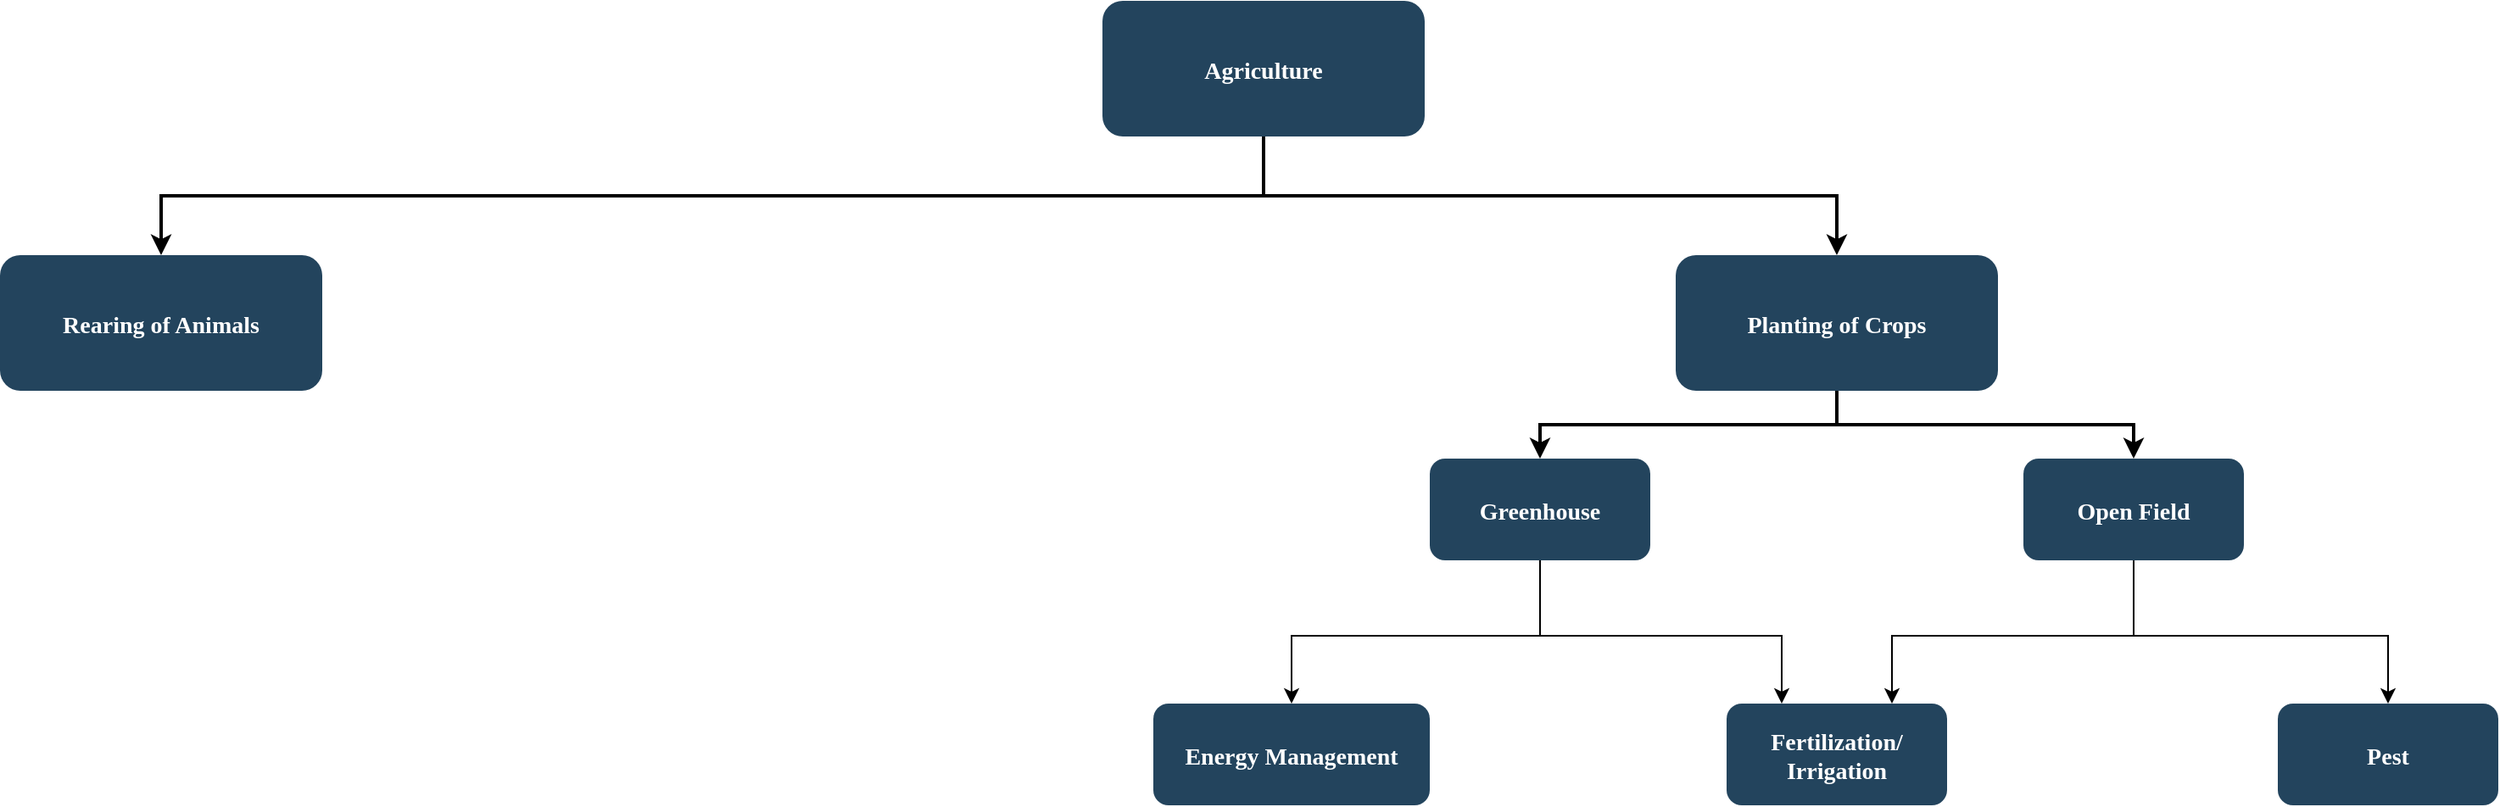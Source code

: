 <mxfile version="23.1.6" type="github">
  <diagram name="Page-1" id="2c0d36ab-eaac-3732-788b-9136903baeff">
    <mxGraphModel dx="2066" dy="1153" grid="1" gridSize="10" guides="1" tooltips="1" connect="1" arrows="1" fold="1" page="1" pageScale="1.5" pageWidth="1169" pageHeight="827" background="none" math="0" shadow="0">
      <root>
        <mxCell id="0" />
        <mxCell id="1" parent="0" />
        <mxCell id="2" value="Agriculture" style="rounded=1;fillColor=#23445D;gradientColor=none;strokeColor=none;fontColor=#FFFFFF;fontStyle=1;fontFamily=Tahoma;fontSize=14" parent="1" vertex="1">
          <mxGeometry x="757" y="185.5" width="190" height="80" as="geometry" />
        </mxCell>
        <mxCell id="4" value="Planting of Crops" style="rounded=1;fillColor=#23445D;gradientColor=none;strokeColor=none;fontColor=#FFFFFF;fontStyle=1;fontFamily=Tahoma;fontSize=14" parent="1" vertex="1">
          <mxGeometry x="1095.0" y="335.5" width="190" height="80" as="geometry" />
        </mxCell>
        <mxCell id="9" value="" style="edgeStyle=elbowEdgeStyle;elbow=vertical;strokeWidth=2;rounded=0" parent="1" source="2" target="4" edge="1">
          <mxGeometry x="337" y="215.5" width="100" height="100" as="geometry">
            <mxPoint x="337" y="315.5" as="sourcePoint" />
            <mxPoint x="437" y="215.5" as="targetPoint" />
          </mxGeometry>
        </mxCell>
        <mxCell id="13" value="Rearing of Animals" style="rounded=1;fillColor=#23445D;gradientColor=none;strokeColor=none;fontColor=#FFFFFF;fontStyle=1;fontFamily=Tahoma;fontSize=14" parent="1" vertex="1">
          <mxGeometry x="107" y="335.5" width="190" height="80" as="geometry" />
        </mxCell>
        <mxCell id="VdHDK7d5ku64aUJpAuBf-129" style="edgeStyle=orthogonalEdgeStyle;rounded=0;orthogonalLoop=1;jettySize=auto;html=1;exitX=0.5;exitY=1;exitDx=0;exitDy=0;entryX=0.25;entryY=0;entryDx=0;entryDy=0;" edge="1" parent="1" source="44" target="53">
          <mxGeometry relative="1" as="geometry">
            <Array as="points">
              <mxPoint x="1015" y="560" />
              <mxPoint x="1158" y="560" />
            </Array>
          </mxGeometry>
        </mxCell>
        <mxCell id="VdHDK7d5ku64aUJpAuBf-130" style="edgeStyle=orthogonalEdgeStyle;rounded=0;orthogonalLoop=1;jettySize=auto;html=1;exitX=0.5;exitY=1;exitDx=0;exitDy=0;entryX=0.5;entryY=0;entryDx=0;entryDy=0;" edge="1" parent="1" source="44" target="VdHDK7d5ku64aUJpAuBf-128">
          <mxGeometry relative="1" as="geometry">
            <Array as="points">
              <mxPoint x="1015" y="560" />
              <mxPoint x="869" y="560" />
            </Array>
          </mxGeometry>
        </mxCell>
        <mxCell id="44" value="Greenhouse" style="rounded=1;fillColor=#23445D;gradientColor=none;strokeColor=none;fontColor=#FFFFFF;fontStyle=1;fontFamily=Tahoma;fontSize=14" parent="1" vertex="1">
          <mxGeometry x="950" y="455.5" width="130" height="60" as="geometry" />
        </mxCell>
        <mxCell id="VdHDK7d5ku64aUJpAuBf-126" style="edgeStyle=orthogonalEdgeStyle;rounded=0;orthogonalLoop=1;jettySize=auto;html=1;exitX=0.5;exitY=1;exitDx=0;exitDy=0;entryX=0.75;entryY=0;entryDx=0;entryDy=0;" edge="1" parent="1" source="52" target="53">
          <mxGeometry relative="1" as="geometry">
            <Array as="points">
              <mxPoint x="1365" y="560" />
              <mxPoint x="1223" y="560" />
            </Array>
          </mxGeometry>
        </mxCell>
        <mxCell id="VdHDK7d5ku64aUJpAuBf-127" style="edgeStyle=orthogonalEdgeStyle;rounded=0;orthogonalLoop=1;jettySize=auto;html=1;exitX=0.5;exitY=1;exitDx=0;exitDy=0;entryX=0.5;entryY=0;entryDx=0;entryDy=0;" edge="1" parent="1" source="52" target="VdHDK7d5ku64aUJpAuBf-125">
          <mxGeometry relative="1" as="geometry">
            <Array as="points">
              <mxPoint x="1365" y="560" />
              <mxPoint x="1515" y="560" />
            </Array>
          </mxGeometry>
        </mxCell>
        <mxCell id="52" value="Open Field" style="rounded=1;fillColor=#23445D;gradientColor=none;strokeColor=none;fontColor=#FFFFFF;fontStyle=1;fontFamily=Tahoma;fontSize=14" parent="1" vertex="1">
          <mxGeometry x="1300" y="455.5" width="130" height="60" as="geometry" />
        </mxCell>
        <mxCell id="53" value="Fertilization/&#xa;Irrigation" style="rounded=1;fillColor=#23445D;gradientColor=none;strokeColor=none;fontColor=#FFFFFF;fontStyle=1;fontFamily=Tahoma;fontSize=14" parent="1" vertex="1">
          <mxGeometry x="1125" y="600" width="130" height="60" as="geometry" />
        </mxCell>
        <mxCell id="61" value="" style="edgeStyle=elbowEdgeStyle;elbow=vertical;strokeWidth=2;rounded=0" parent="1" source="2" target="13" edge="1">
          <mxGeometry x="-23" y="135.5" width="100" height="100" as="geometry">
            <mxPoint x="-23" y="235.5" as="sourcePoint" />
            <mxPoint x="77" y="135.5" as="targetPoint" />
          </mxGeometry>
        </mxCell>
        <mxCell id="105" value="" style="edgeStyle=elbowEdgeStyle;elbow=vertical;strokeWidth=2;rounded=0" parent="1" source="4" target="44" edge="1">
          <mxGeometry x="-23" y="135.5" width="100" height="100" as="geometry">
            <mxPoint x="-290" y="235.5" as="sourcePoint" />
            <mxPoint x="-190" y="135.5" as="targetPoint" />
          </mxGeometry>
        </mxCell>
        <mxCell id="106" value="" style="edgeStyle=elbowEdgeStyle;elbow=vertical;strokeWidth=2;rounded=0" parent="1" source="4" target="52" edge="1">
          <mxGeometry x="-23" y="135.5" width="100" height="100" as="geometry">
            <mxPoint x="-290" y="235.5" as="sourcePoint" />
            <mxPoint x="-190" y="135.5" as="targetPoint" />
          </mxGeometry>
        </mxCell>
        <mxCell id="VdHDK7d5ku64aUJpAuBf-125" value="Pest" style="rounded=1;fillColor=#23445D;gradientColor=none;strokeColor=none;fontColor=#FFFFFF;fontStyle=1;fontFamily=Tahoma;fontSize=14" vertex="1" parent="1">
          <mxGeometry x="1450" y="600" width="130" height="60" as="geometry" />
        </mxCell>
        <mxCell id="VdHDK7d5ku64aUJpAuBf-128" value="Energy Management" style="rounded=1;fillColor=#23445D;gradientColor=none;strokeColor=none;fontColor=#FFFFFF;fontStyle=1;fontFamily=Tahoma;fontSize=14" vertex="1" parent="1">
          <mxGeometry x="787" y="600" width="163" height="60" as="geometry" />
        </mxCell>
      </root>
    </mxGraphModel>
  </diagram>
</mxfile>
